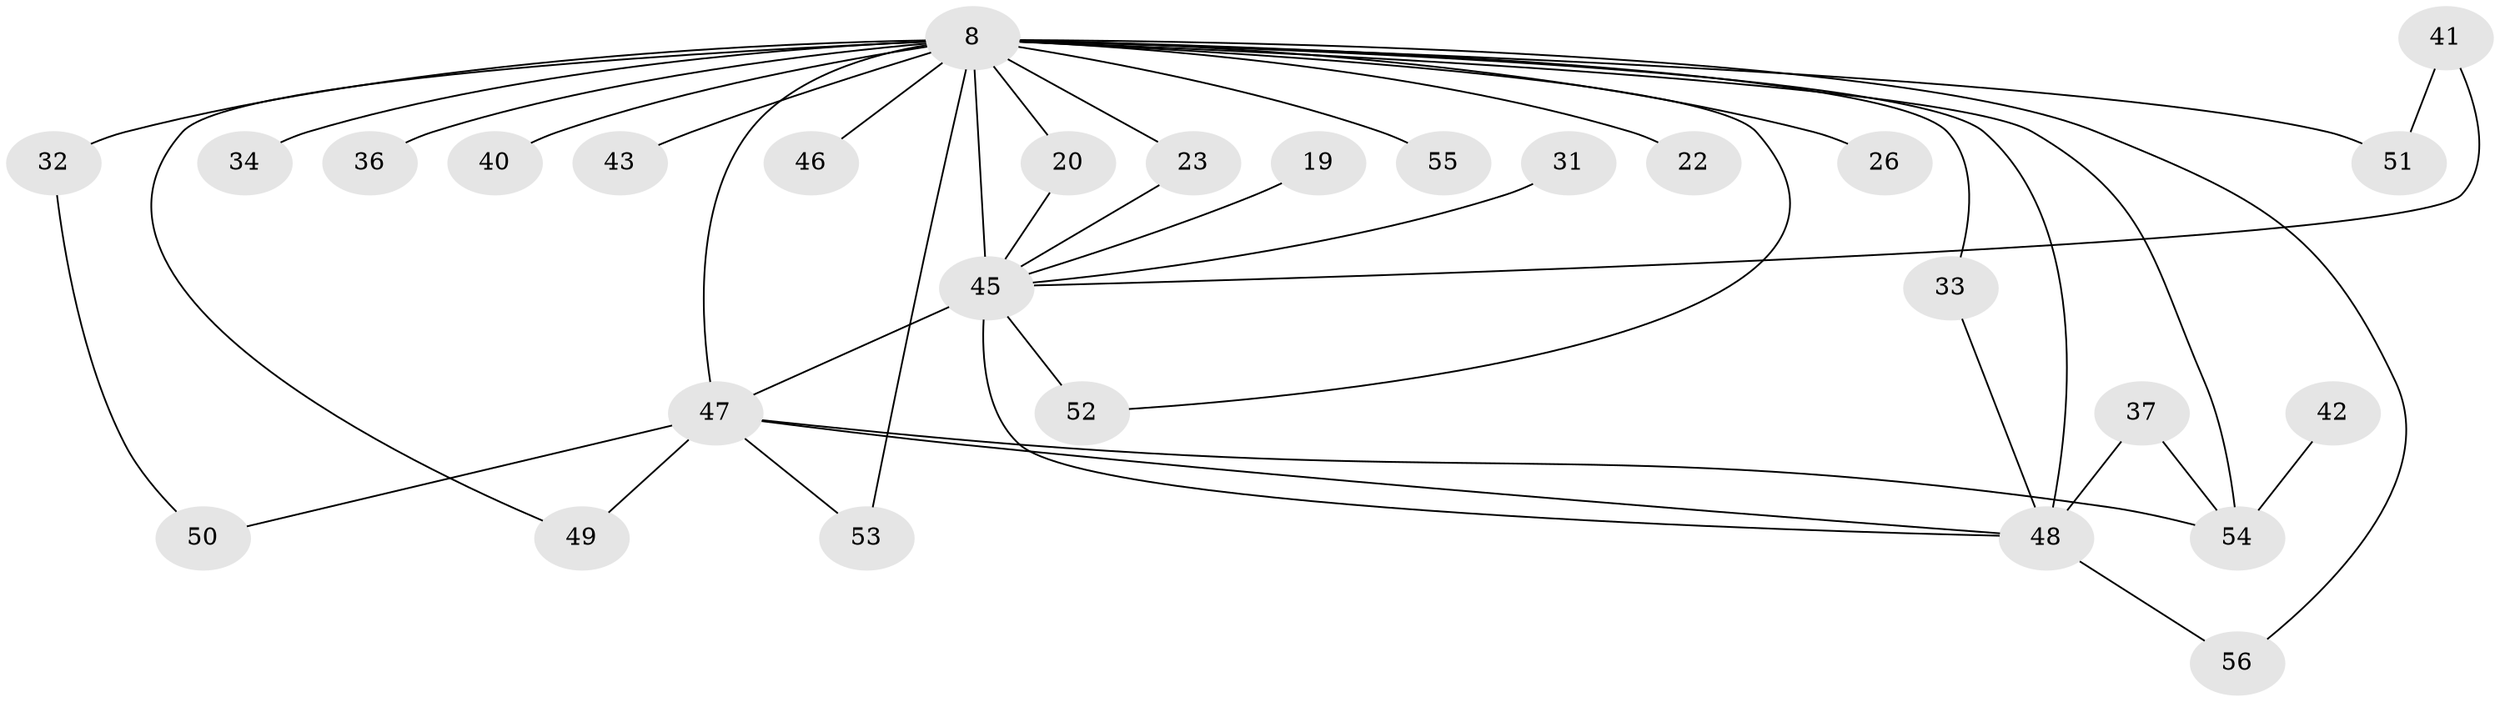 // original degree distribution, {23: 0.017857142857142856, 13: 0.03571428571428571, 17: 0.017857142857142856, 12: 0.017857142857142856, 20: 0.03571428571428571, 14: 0.017857142857142856, 11: 0.017857142857142856, 15: 0.017857142857142856, 5: 0.05357142857142857, 3: 0.16071428571428573, 4: 0.05357142857142857, 2: 0.5535714285714286}
// Generated by graph-tools (version 1.1) at 2025/47/03/04/25 21:47:47]
// undirected, 28 vertices, 41 edges
graph export_dot {
graph [start="1"]
  node [color=gray90,style=filled];
  8 [super="+6+4"];
  19;
  20;
  22;
  23;
  26;
  31;
  32 [super="+11"];
  33;
  34 [super="+21"];
  36;
  37;
  40;
  41;
  42;
  43;
  45 [super="+15+10"];
  46;
  47 [super="+30+3+35"];
  48 [super="+44+9"];
  49 [super="+14+39"];
  50 [super="+24"];
  51 [super="+12+27"];
  52 [super="+13"];
  53;
  54 [super="+16+28"];
  55;
  56;
  8 -- 22 [weight=2];
  8 -- 40 [weight=2];
  8 -- 43 [weight=2];
  8 -- 46 [weight=2];
  8 -- 48 [weight=11];
  8 -- 51 [weight=4];
  8 -- 32 [weight=3];
  8 -- 33;
  8 -- 36 [weight=2];
  8 -- 56;
  8 -- 34 [weight=3];
  8 -- 49 [weight=2];
  8 -- 54 [weight=4];
  8 -- 47 [weight=11];
  8 -- 20;
  8 -- 23;
  8 -- 26;
  8 -- 45 [weight=10];
  8 -- 52;
  8 -- 53;
  8 -- 55 [weight=2];
  19 -- 45 [weight=2];
  20 -- 45;
  23 -- 45;
  31 -- 45 [weight=2];
  32 -- 50;
  33 -- 48;
  37 -- 54;
  37 -- 48;
  41 -- 51;
  41 -- 45;
  42 -- 54;
  45 -- 47 [weight=5];
  45 -- 48 [weight=4];
  45 -- 52 [weight=2];
  47 -- 49 [weight=2];
  47 -- 50;
  47 -- 53;
  47 -- 54;
  47 -- 48 [weight=6];
  48 -- 56;
}
